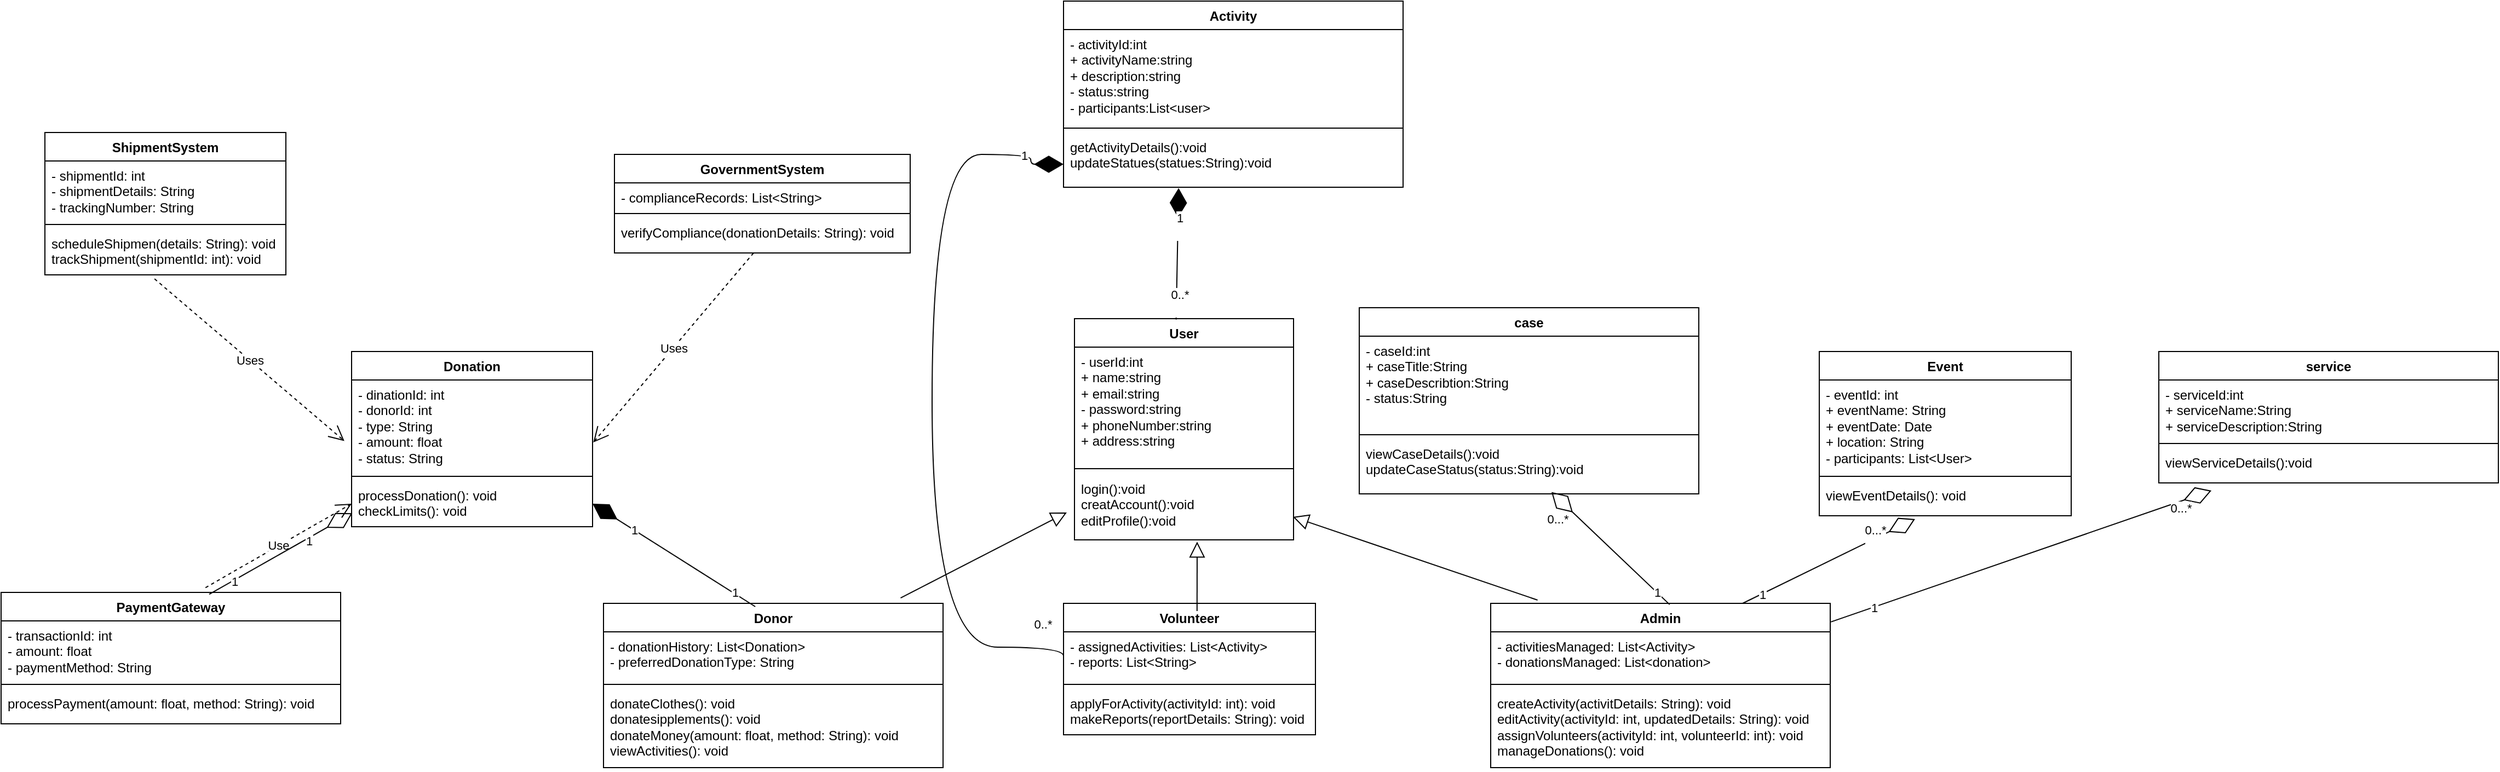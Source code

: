 <mxfile version="24.7.17" pages="2">
  <diagram name="Version 1.0" id="6133507b-19e7-1e82-6fc7-422aa6c4b21f">
    <mxGraphModel grid="1" page="1" gridSize="10" guides="1" tooltips="1" connect="1" arrows="1" fold="1" pageScale="1" pageWidth="1100" pageHeight="850" background="none" math="0" shadow="0">
      <root>
        <mxCell id="0" />
        <mxCell id="1" parent="0" />
        <mxCell id="pxNkbkIryrO_owD3Kigg-25" value="ShipmentSystem" style="swimlane;fontStyle=1;align=center;verticalAlign=top;childLayout=stackLayout;horizontal=1;startSize=26;horizontalStack=0;resizeParent=1;resizeParentMax=0;resizeLast=0;collapsible=1;marginBottom=0;whiteSpace=wrap;html=1;" vertex="1" parent="1">
          <mxGeometry x="370" y="-460" width="220" height="130" as="geometry" />
        </mxCell>
        <mxCell id="pxNkbkIryrO_owD3Kigg-26" value="- shipmentId: int&amp;nbsp;&lt;div&gt;- shipmentDetails: String&lt;/div&gt;&lt;div&gt;- trackingNumber: String&amp;nbsp;&lt;/div&gt;&lt;div&gt;&lt;br&gt;&lt;/div&gt;" style="text;strokeColor=none;fillColor=none;align=left;verticalAlign=top;spacingLeft=4;spacingRight=4;overflow=hidden;rotatable=0;points=[[0,0.5],[1,0.5]];portConstraint=eastwest;whiteSpace=wrap;html=1;" vertex="1" parent="pxNkbkIryrO_owD3Kigg-25">
          <mxGeometry y="26" width="220" height="54" as="geometry" />
        </mxCell>
        <mxCell id="pxNkbkIryrO_owD3Kigg-27" value="" style="line;strokeWidth=1;fillColor=none;align=left;verticalAlign=middle;spacingTop=-1;spacingLeft=3;spacingRight=3;rotatable=0;labelPosition=right;points=[];portConstraint=eastwest;strokeColor=inherit;" vertex="1" parent="pxNkbkIryrO_owD3Kigg-25">
          <mxGeometry y="80" width="220" height="8" as="geometry" />
        </mxCell>
        <mxCell id="pxNkbkIryrO_owD3Kigg-28" value="scheduleShipmen(details: String): void&lt;div&gt;trackShipment(shipmentId: int): void&lt;/div&gt;" style="text;strokeColor=none;fillColor=none;align=left;verticalAlign=top;spacingLeft=4;spacingRight=4;overflow=hidden;rotatable=0;points=[[0,0.5],[1,0.5]];portConstraint=eastwest;whiteSpace=wrap;html=1;" vertex="1" parent="pxNkbkIryrO_owD3Kigg-25">
          <mxGeometry y="88" width="220" height="42" as="geometry" />
        </mxCell>
        <mxCell id="tfDZ7D5R1HnhA3HzByM1-11" value="Activity" style="swimlane;fontStyle=1;align=center;verticalAlign=top;childLayout=stackLayout;horizontal=1;startSize=26;horizontalStack=0;resizeParent=1;resizeParentMax=0;resizeLast=0;collapsible=1;marginBottom=0;whiteSpace=wrap;html=1;" vertex="1" parent="1">
          <mxGeometry x="1300" y="-580" width="310" height="170" as="geometry" />
        </mxCell>
        <mxCell id="tfDZ7D5R1HnhA3HzByM1-12" value="- activityId:int&lt;div&gt;+ activityName:string&lt;/div&gt;&lt;div&gt;+ description:string&lt;/div&gt;&lt;div&gt;- status:string&lt;/div&gt;&lt;div&gt;- participants:List&amp;lt;user&amp;gt;&lt;/div&gt;" style="text;strokeColor=none;fillColor=none;align=left;verticalAlign=top;spacingLeft=4;spacingRight=4;overflow=hidden;rotatable=0;points=[[0,0.5],[1,0.5]];portConstraint=eastwest;whiteSpace=wrap;html=1;" vertex="1" parent="tfDZ7D5R1HnhA3HzByM1-11">
          <mxGeometry y="26" width="310" height="86" as="geometry" />
        </mxCell>
        <mxCell id="tfDZ7D5R1HnhA3HzByM1-15" value="" style="line;strokeWidth=1;fillColor=none;align=left;verticalAlign=middle;spacingTop=-1;spacingLeft=3;spacingRight=3;rotatable=0;labelPosition=right;points=[];portConstraint=eastwest;strokeColor=inherit;" vertex="1" parent="tfDZ7D5R1HnhA3HzByM1-11">
          <mxGeometry y="112" width="310" height="8" as="geometry" />
        </mxCell>
        <mxCell id="tfDZ7D5R1HnhA3HzByM1-14" value="getActivityDetails():void&lt;div&gt;updateStatues(statues:String):void&lt;/div&gt;&lt;div&gt;&lt;br&gt;&lt;/div&gt;" style="text;strokeColor=none;fillColor=none;align=left;verticalAlign=top;spacingLeft=4;spacingRight=4;overflow=hidden;rotatable=0;points=[[0,0.5],[1,0.5]];portConstraint=eastwest;whiteSpace=wrap;html=1;" vertex="1" parent="tfDZ7D5R1HnhA3HzByM1-11">
          <mxGeometry y="120" width="310" height="50" as="geometry" />
        </mxCell>
        <mxCell id="piVYA06snBy1SheWpxpK-6" value="GovernmentSystem" style="swimlane;fontStyle=1;align=center;verticalAlign=top;childLayout=stackLayout;horizontal=1;startSize=26;horizontalStack=0;resizeParent=1;resizeParentMax=0;resizeLast=0;collapsible=1;marginBottom=0;whiteSpace=wrap;html=1;" vertex="1" parent="1">
          <mxGeometry x="890" y="-440" width="270" height="90" as="geometry" />
        </mxCell>
        <mxCell id="piVYA06snBy1SheWpxpK-7" value="&lt;div&gt;- complianceRecords: List&amp;lt;String&amp;gt;&lt;/div&gt;" style="text;strokeColor=none;fillColor=none;align=left;verticalAlign=top;spacingLeft=4;spacingRight=4;overflow=hidden;rotatable=0;points=[[0,0.5],[1,0.5]];portConstraint=eastwest;whiteSpace=wrap;html=1;" vertex="1" parent="piVYA06snBy1SheWpxpK-6">
          <mxGeometry y="26" width="270" height="24" as="geometry" />
        </mxCell>
        <mxCell id="piVYA06snBy1SheWpxpK-8" value="" style="line;strokeWidth=1;fillColor=none;align=left;verticalAlign=middle;spacingTop=-1;spacingLeft=3;spacingRight=3;rotatable=0;labelPosition=right;points=[];portConstraint=eastwest;strokeColor=inherit;" vertex="1" parent="piVYA06snBy1SheWpxpK-6">
          <mxGeometry y="50" width="270" height="8" as="geometry" />
        </mxCell>
        <mxCell id="piVYA06snBy1SheWpxpK-9" value="verifyCompliance(donationDetails: String): void&lt;div&gt;&lt;br&gt;&lt;/div&gt;" style="text;strokeColor=none;fillColor=none;align=left;verticalAlign=top;spacingLeft=4;spacingRight=4;overflow=hidden;rotatable=0;points=[[0,0.5],[1,0.5]];portConstraint=eastwest;whiteSpace=wrap;html=1;" vertex="1" parent="piVYA06snBy1SheWpxpK-6">
          <mxGeometry y="58" width="270" height="32" as="geometry" />
        </mxCell>
        <mxCell id="piVYA06snBy1SheWpxpK-10" value="Donation" style="swimlane;fontStyle=1;align=center;verticalAlign=top;childLayout=stackLayout;horizontal=1;startSize=26;horizontalStack=0;resizeParent=1;resizeParentMax=0;resizeLast=0;collapsible=1;marginBottom=0;whiteSpace=wrap;html=1;" vertex="1" parent="1">
          <mxGeometry x="650" y="-260" width="220" height="160" as="geometry" />
        </mxCell>
        <mxCell id="piVYA06snBy1SheWpxpK-11" value="- dinationId: int&amp;nbsp;&lt;div&gt;- donorId: int&lt;/div&gt;&lt;div&gt;- type: String&amp;nbsp;&lt;/div&gt;&lt;div&gt;- amount: float&lt;/div&gt;&lt;div&gt;- status: String&lt;/div&gt;" style="text;strokeColor=none;fillColor=none;align=left;verticalAlign=top;spacingLeft=4;spacingRight=4;overflow=hidden;rotatable=0;points=[[0,0.5],[1,0.5]];portConstraint=eastwest;whiteSpace=wrap;html=1;" vertex="1" parent="piVYA06snBy1SheWpxpK-10">
          <mxGeometry y="26" width="220" height="84" as="geometry" />
        </mxCell>
        <mxCell id="piVYA06snBy1SheWpxpK-12" value="" style="line;strokeWidth=1;fillColor=none;align=left;verticalAlign=middle;spacingTop=-1;spacingLeft=3;spacingRight=3;rotatable=0;labelPosition=right;points=[];portConstraint=eastwest;strokeColor=inherit;" vertex="1" parent="piVYA06snBy1SheWpxpK-10">
          <mxGeometry y="110" width="220" height="8" as="geometry" />
        </mxCell>
        <mxCell id="piVYA06snBy1SheWpxpK-13" value="processDonation(): void&lt;div&gt;checkLimits(): void&lt;/div&gt;" style="text;strokeColor=none;fillColor=none;align=left;verticalAlign=top;spacingLeft=4;spacingRight=4;overflow=hidden;rotatable=0;points=[[0,0.5],[1,0.5]];portConstraint=eastwest;whiteSpace=wrap;html=1;" vertex="1" parent="piVYA06snBy1SheWpxpK-10">
          <mxGeometry y="118" width="220" height="42" as="geometry" />
        </mxCell>
        <mxCell id="piVYA06snBy1SheWpxpK-14" value="PaymentGateway" style="swimlane;fontStyle=1;align=center;verticalAlign=top;childLayout=stackLayout;horizontal=1;startSize=26;horizontalStack=0;resizeParent=1;resizeParentMax=0;resizeLast=0;collapsible=1;marginBottom=0;whiteSpace=wrap;html=1;" vertex="1" parent="1">
          <mxGeometry x="330" y="-40" width="310" height="120" as="geometry" />
        </mxCell>
        <mxCell id="piVYA06snBy1SheWpxpK-15" value="- transactionId: int&lt;div&gt;- amount: float&lt;/div&gt;&lt;div&gt;- paymentMethod: String&lt;/div&gt;" style="text;strokeColor=none;fillColor=none;align=left;verticalAlign=top;spacingLeft=4;spacingRight=4;overflow=hidden;rotatable=0;points=[[0,0.5],[1,0.5]];portConstraint=eastwest;whiteSpace=wrap;html=1;" vertex="1" parent="piVYA06snBy1SheWpxpK-14">
          <mxGeometry y="26" width="310" height="54" as="geometry" />
        </mxCell>
        <mxCell id="piVYA06snBy1SheWpxpK-16" value="" style="line;strokeWidth=1;fillColor=none;align=left;verticalAlign=middle;spacingTop=-1;spacingLeft=3;spacingRight=3;rotatable=0;labelPosition=right;points=[];portConstraint=eastwest;strokeColor=inherit;" vertex="1" parent="piVYA06snBy1SheWpxpK-14">
          <mxGeometry y="80" width="310" height="8" as="geometry" />
        </mxCell>
        <mxCell id="piVYA06snBy1SheWpxpK-17" value="processPayment(amount: float, method: String): void" style="text;strokeColor=none;fillColor=none;align=left;verticalAlign=top;spacingLeft=4;spacingRight=4;overflow=hidden;rotatable=0;points=[[0,0.5],[1,0.5]];portConstraint=eastwest;whiteSpace=wrap;html=1;" vertex="1" parent="piVYA06snBy1SheWpxpK-14">
          <mxGeometry y="88" width="310" height="32" as="geometry" />
        </mxCell>
        <mxCell id="tfDZ7D5R1HnhA3HzByM1-16" value="User" style="swimlane;fontStyle=1;align=center;verticalAlign=top;childLayout=stackLayout;horizontal=1;startSize=26;horizontalStack=0;resizeParent=1;resizeParentMax=0;resizeLast=0;collapsible=1;marginBottom=0;whiteSpace=wrap;html=1;" vertex="1" parent="1">
          <mxGeometry x="1310" y="-290" width="200" height="202" as="geometry" />
        </mxCell>
        <mxCell id="tfDZ7D5R1HnhA3HzByM1-17" value="- userId:int&lt;div&gt;+ name:string&lt;/div&gt;&lt;div&gt;+ email:string&lt;/div&gt;&lt;div&gt;- password:string&lt;/div&gt;&lt;div&gt;+ phoneNumber:string&lt;/div&gt;&lt;div&gt;+ address:string&lt;/div&gt;&lt;div&gt;&lt;br&gt;&lt;/div&gt;" style="text;strokeColor=none;fillColor=none;align=left;verticalAlign=top;spacingLeft=4;spacingRight=4;overflow=hidden;rotatable=0;points=[[0,0.5],[1,0.5]];portConstraint=eastwest;whiteSpace=wrap;html=1;" vertex="1" parent="tfDZ7D5R1HnhA3HzByM1-16">
          <mxGeometry y="26" width="200" height="106" as="geometry" />
        </mxCell>
        <mxCell id="1TO0aQCQZUYFNmYw-JWw-2" value="" style="line;strokeWidth=1;fillColor=none;align=left;verticalAlign=middle;spacingTop=-1;spacingLeft=3;spacingRight=3;rotatable=0;labelPosition=right;points=[];portConstraint=eastwest;strokeColor=inherit;" vertex="1" parent="tfDZ7D5R1HnhA3HzByM1-16">
          <mxGeometry y="132" width="200" height="10" as="geometry" />
        </mxCell>
        <mxCell id="tfDZ7D5R1HnhA3HzByM1-19" value="login():void&lt;div&gt;creatAccount():void&lt;/div&gt;&lt;div&gt;editProfile():void&lt;/div&gt;" style="text;strokeColor=none;fillColor=none;align=left;verticalAlign=top;spacingLeft=4;spacingRight=4;overflow=hidden;rotatable=0;points=[[0,0.5],[1,0.5]];portConstraint=eastwest;whiteSpace=wrap;html=1;" vertex="1" parent="tfDZ7D5R1HnhA3HzByM1-16">
          <mxGeometry y="142" width="200" height="60" as="geometry" />
        </mxCell>
        <mxCell id="piVYA06snBy1SheWpxpK-18" value="Donor" style="swimlane;fontStyle=1;align=center;verticalAlign=top;childLayout=stackLayout;horizontal=1;startSize=26;horizontalStack=0;resizeParent=1;resizeParentMax=0;resizeLast=0;collapsible=1;marginBottom=0;whiteSpace=wrap;html=1;" vertex="1" parent="1">
          <mxGeometry x="880" y="-30" width="310" height="150" as="geometry" />
        </mxCell>
        <mxCell id="piVYA06snBy1SheWpxpK-19" value="- donationHistory: List&amp;lt;Donation&amp;gt;&lt;div&gt;- preferredDonationType: String&lt;/div&gt;" style="text;strokeColor=none;fillColor=none;align=left;verticalAlign=top;spacingLeft=4;spacingRight=4;overflow=hidden;rotatable=0;points=[[0,0.5],[1,0.5]];portConstraint=eastwest;whiteSpace=wrap;html=1;" vertex="1" parent="piVYA06snBy1SheWpxpK-18">
          <mxGeometry y="26" width="310" height="44" as="geometry" />
        </mxCell>
        <mxCell id="piVYA06snBy1SheWpxpK-20" value="" style="line;strokeWidth=1;fillColor=none;align=left;verticalAlign=middle;spacingTop=-1;spacingLeft=3;spacingRight=3;rotatable=0;labelPosition=right;points=[];portConstraint=eastwest;strokeColor=inherit;" vertex="1" parent="piVYA06snBy1SheWpxpK-18">
          <mxGeometry y="70" width="310" height="8" as="geometry" />
        </mxCell>
        <mxCell id="piVYA06snBy1SheWpxpK-21" value="donateClothes(): void&lt;div&gt;donatesipplements(): void&lt;/div&gt;&lt;div&gt;donateMoney(amount: float, method: String): void&lt;/div&gt;&lt;div&gt;viewActivities(): void&lt;/div&gt;" style="text;strokeColor=none;fillColor=none;align=left;verticalAlign=top;spacingLeft=4;spacingRight=4;overflow=hidden;rotatable=0;points=[[0,0.5],[1,0.5]];portConstraint=eastwest;whiteSpace=wrap;html=1;" vertex="1" parent="piVYA06snBy1SheWpxpK-18">
          <mxGeometry y="78" width="310" height="72" as="geometry" />
        </mxCell>
        <mxCell id="piVYA06snBy1SheWpxpK-22" value="Volunteer" style="swimlane;fontStyle=1;align=center;verticalAlign=top;childLayout=stackLayout;horizontal=1;startSize=26;horizontalStack=0;resizeParent=1;resizeParentMax=0;resizeLast=0;collapsible=1;marginBottom=0;whiteSpace=wrap;html=1;" vertex="1" parent="1">
          <mxGeometry x="1300" y="-30" width="230" height="120" as="geometry" />
        </mxCell>
        <mxCell id="piVYA06snBy1SheWpxpK-23" value="&lt;div&gt;- assignedActivities: List&amp;lt;Activity&amp;gt;&lt;/div&gt;&lt;div&gt;- reports: List&amp;lt;String&amp;gt;&lt;/div&gt;" style="text;strokeColor=none;fillColor=none;align=left;verticalAlign=top;spacingLeft=4;spacingRight=4;overflow=hidden;rotatable=0;points=[[0,0.5],[1,0.5]];portConstraint=eastwest;whiteSpace=wrap;html=1;" vertex="1" parent="piVYA06snBy1SheWpxpK-22">
          <mxGeometry y="26" width="230" height="44" as="geometry" />
        </mxCell>
        <mxCell id="piVYA06snBy1SheWpxpK-24" value="" style="line;strokeWidth=1;fillColor=none;align=left;verticalAlign=middle;spacingTop=-1;spacingLeft=3;spacingRight=3;rotatable=0;labelPosition=right;points=[];portConstraint=eastwest;strokeColor=inherit;" vertex="1" parent="piVYA06snBy1SheWpxpK-22">
          <mxGeometry y="70" width="230" height="8" as="geometry" />
        </mxCell>
        <mxCell id="piVYA06snBy1SheWpxpK-25" value="applyForActivity(activityId: int): void&lt;div&gt;makeReports(reportDetails: String): void&lt;/div&gt;" style="text;strokeColor=none;fillColor=none;align=left;verticalAlign=top;spacingLeft=4;spacingRight=4;overflow=hidden;rotatable=0;points=[[0,0.5],[1,0.5]];portConstraint=eastwest;whiteSpace=wrap;html=1;" vertex="1" parent="piVYA06snBy1SheWpxpK-22">
          <mxGeometry y="78" width="230" height="42" as="geometry" />
        </mxCell>
        <mxCell id="piVYA06snBy1SheWpxpK-26" value="Admin" style="swimlane;fontStyle=1;align=center;verticalAlign=top;childLayout=stackLayout;horizontal=1;startSize=26;horizontalStack=0;resizeParent=1;resizeParentMax=0;resizeLast=0;collapsible=1;marginBottom=0;whiteSpace=wrap;html=1;" vertex="1" parent="1">
          <mxGeometry x="1690" y="-30" width="310" height="150" as="geometry" />
        </mxCell>
        <mxCell id="piVYA06snBy1SheWpxpK-27" value="- activitiesManaged: List&amp;lt;Activity&amp;gt;&lt;div&gt;- donationsManaged: List&amp;lt;donation&amp;gt;&lt;/div&gt;" style="text;strokeColor=none;fillColor=none;align=left;verticalAlign=top;spacingLeft=4;spacingRight=4;overflow=hidden;rotatable=0;points=[[0,0.5],[1,0.5]];portConstraint=eastwest;whiteSpace=wrap;html=1;" vertex="1" parent="piVYA06snBy1SheWpxpK-26">
          <mxGeometry y="26" width="310" height="44" as="geometry" />
        </mxCell>
        <mxCell id="piVYA06snBy1SheWpxpK-28" value="" style="line;strokeWidth=1;fillColor=none;align=left;verticalAlign=middle;spacingTop=-1;spacingLeft=3;spacingRight=3;rotatable=0;labelPosition=right;points=[];portConstraint=eastwest;strokeColor=inherit;" vertex="1" parent="piVYA06snBy1SheWpxpK-26">
          <mxGeometry y="70" width="310" height="8" as="geometry" />
        </mxCell>
        <mxCell id="piVYA06snBy1SheWpxpK-29" value="createActivity(activitDetails: String): void&lt;div&gt;editActivity(activityId: int, updatedDetails: String): void&lt;/div&gt;&lt;div&gt;assignVolunteers(activityId: int, volunteerId: int): void&lt;/div&gt;&lt;div&gt;manageDonations(): void&lt;/div&gt;" style="text;strokeColor=none;fillColor=none;align=left;verticalAlign=top;spacingLeft=4;spacingRight=4;overflow=hidden;rotatable=0;points=[[0,0.5],[1,0.5]];portConstraint=eastwest;whiteSpace=wrap;html=1;" vertex="1" parent="piVYA06snBy1SheWpxpK-26">
          <mxGeometry y="78" width="310" height="72" as="geometry" />
        </mxCell>
        <mxCell id="1TO0aQCQZUYFNmYw-JWw-16" value="case" style="swimlane;fontStyle=1;align=center;verticalAlign=top;childLayout=stackLayout;horizontal=1;startSize=26;horizontalStack=0;resizeParent=1;resizeParentMax=0;resizeLast=0;collapsible=1;marginBottom=0;whiteSpace=wrap;html=1;" vertex="1" parent="1">
          <mxGeometry x="1570" y="-300" width="310" height="170" as="geometry" />
        </mxCell>
        <mxCell id="1TO0aQCQZUYFNmYw-JWw-17" value="- caseId:int&amp;nbsp;&lt;div&gt;+ caseTitle:String&lt;/div&gt;&lt;div&gt;+ caseDescribtion:String&lt;/div&gt;&lt;div&gt;- status:String&lt;/div&gt;" style="text;strokeColor=none;fillColor=none;align=left;verticalAlign=top;spacingLeft=4;spacingRight=4;overflow=hidden;rotatable=0;points=[[0,0.5],[1,0.5]];portConstraint=eastwest;whiteSpace=wrap;html=1;" vertex="1" parent="1TO0aQCQZUYFNmYw-JWw-16">
          <mxGeometry y="26" width="310" height="86" as="geometry" />
        </mxCell>
        <mxCell id="1TO0aQCQZUYFNmYw-JWw-18" value="" style="line;strokeWidth=1;fillColor=none;align=left;verticalAlign=middle;spacingTop=-1;spacingLeft=3;spacingRight=3;rotatable=0;labelPosition=right;points=[];portConstraint=eastwest;strokeColor=inherit;" vertex="1" parent="1TO0aQCQZUYFNmYw-JWw-16">
          <mxGeometry y="112" width="310" height="8" as="geometry" />
        </mxCell>
        <mxCell id="1TO0aQCQZUYFNmYw-JWw-19" value="&lt;div&gt;viewCaseDetails():void&lt;/div&gt;&lt;div&gt;updateCaseStatus(status:String):void&lt;/div&gt;" style="text;strokeColor=none;fillColor=none;align=left;verticalAlign=top;spacingLeft=4;spacingRight=4;overflow=hidden;rotatable=0;points=[[0,0.5],[1,0.5]];portConstraint=eastwest;whiteSpace=wrap;html=1;" vertex="1" parent="1TO0aQCQZUYFNmYw-JWw-16">
          <mxGeometry y="120" width="310" height="50" as="geometry" />
        </mxCell>
        <mxCell id="piVYA06snBy1SheWpxpK-30" value="Event" style="swimlane;fontStyle=1;align=center;verticalAlign=top;childLayout=stackLayout;horizontal=1;startSize=26;horizontalStack=0;resizeParent=1;resizeParentMax=0;resizeLast=0;collapsible=1;marginBottom=0;whiteSpace=wrap;html=1;" vertex="1" parent="1">
          <mxGeometry x="1990" y="-260" width="230" height="150" as="geometry" />
        </mxCell>
        <mxCell id="piVYA06snBy1SheWpxpK-31" value="&lt;div&gt;- eventId: int&lt;/div&gt;&lt;div&gt;+ eventName: String&lt;/div&gt;&lt;div&gt;+ eventDate: Date&lt;/div&gt;&lt;div&gt;+ location: String&lt;/div&gt;&lt;div&gt;- participants: List&amp;lt;User&amp;gt;&lt;/div&gt;" style="text;strokeColor=none;fillColor=none;align=left;verticalAlign=top;spacingLeft=4;spacingRight=4;overflow=hidden;rotatable=0;points=[[0,0.5],[1,0.5]];portConstraint=eastwest;whiteSpace=wrap;html=1;" vertex="1" parent="piVYA06snBy1SheWpxpK-30">
          <mxGeometry y="26" width="230" height="84" as="geometry" />
        </mxCell>
        <mxCell id="piVYA06snBy1SheWpxpK-32" value="" style="line;strokeWidth=1;fillColor=none;align=left;verticalAlign=middle;spacingTop=-1;spacingLeft=3;spacingRight=3;rotatable=0;labelPosition=right;points=[];portConstraint=eastwest;strokeColor=inherit;" vertex="1" parent="piVYA06snBy1SheWpxpK-30">
          <mxGeometry y="110" width="230" height="8" as="geometry" />
        </mxCell>
        <mxCell id="piVYA06snBy1SheWpxpK-33" value="viewEventDetails(): void" style="text;strokeColor=none;fillColor=none;align=left;verticalAlign=top;spacingLeft=4;spacingRight=4;overflow=hidden;rotatable=0;points=[[0,0.5],[1,0.5]];portConstraint=eastwest;whiteSpace=wrap;html=1;" vertex="1" parent="piVYA06snBy1SheWpxpK-30">
          <mxGeometry y="118" width="230" height="32" as="geometry" />
        </mxCell>
        <mxCell id="1TO0aQCQZUYFNmYw-JWw-22" value="service" style="swimlane;fontStyle=1;align=center;verticalAlign=top;childLayout=stackLayout;horizontal=1;startSize=26;horizontalStack=0;resizeParent=1;resizeParentMax=0;resizeLast=0;collapsible=1;marginBottom=0;whiteSpace=wrap;html=1;" vertex="1" parent="1">
          <mxGeometry x="2300" y="-260" width="310" height="120" as="geometry" />
        </mxCell>
        <mxCell id="1TO0aQCQZUYFNmYw-JWw-23" value="- serviceId:int&lt;div&gt;+ serviceName:String&lt;/div&gt;&lt;div&gt;+ serviceDescription:String&lt;/div&gt;" style="text;strokeColor=none;fillColor=none;align=left;verticalAlign=top;spacingLeft=4;spacingRight=4;overflow=hidden;rotatable=0;points=[[0,0.5],[1,0.5]];portConstraint=eastwest;whiteSpace=wrap;html=1;" vertex="1" parent="1TO0aQCQZUYFNmYw-JWw-22">
          <mxGeometry y="26" width="310" height="54" as="geometry" />
        </mxCell>
        <mxCell id="1TO0aQCQZUYFNmYw-JWw-24" value="" style="line;strokeWidth=1;fillColor=none;align=left;verticalAlign=middle;spacingTop=-1;spacingLeft=3;spacingRight=3;rotatable=0;labelPosition=right;points=[];portConstraint=eastwest;strokeColor=inherit;" vertex="1" parent="1TO0aQCQZUYFNmYw-JWw-22">
          <mxGeometry y="80" width="310" height="8" as="geometry" />
        </mxCell>
        <mxCell id="1TO0aQCQZUYFNmYw-JWw-25" value="viewServiceDetails():void" style="text;strokeColor=none;fillColor=none;align=left;verticalAlign=top;spacingLeft=4;spacingRight=4;overflow=hidden;rotatable=0;points=[[0,0.5],[1,0.5]];portConstraint=eastwest;whiteSpace=wrap;html=1;" vertex="1" parent="1TO0aQCQZUYFNmYw-JWw-22">
          <mxGeometry y="88" width="310" height="32" as="geometry" />
        </mxCell>
        <mxCell id="piVYA06snBy1SheWpxpK-35" value="Uses" style="endArrow=open;endSize=12;dashed=1;html=1;rounded=0;entryX=-0.03;entryY=0.663;entryDx=0;entryDy=0;entryPerimeter=0;exitX=0.455;exitY=1.087;exitDx=0;exitDy=0;exitPerimeter=0;" edge="1" parent="1" source="pxNkbkIryrO_owD3Kigg-28" target="piVYA06snBy1SheWpxpK-11">
          <mxGeometry width="160" relative="1" as="geometry">
            <mxPoint x="460" y="-320" as="sourcePoint" />
            <mxPoint x="620" y="-320" as="targetPoint" />
            <mxPoint as="offset" />
          </mxGeometry>
        </mxCell>
        <mxCell id="piVYA06snBy1SheWpxpK-36" value="Uses" style="endArrow=open;endSize=12;dashed=1;html=1;rounded=0;entryX=1.003;entryY=0.679;entryDx=0;entryDy=0;entryPerimeter=0;exitX=0.455;exitY=1.087;exitDx=0;exitDy=0;exitPerimeter=0;" edge="1" parent="1" target="piVYA06snBy1SheWpxpK-11">
          <mxGeometry width="160" relative="1" as="geometry">
            <mxPoint x="1017" y="-350" as="sourcePoint" />
            <mxPoint x="1190" y="-202" as="targetPoint" />
            <mxPoint as="offset" />
          </mxGeometry>
        </mxCell>
        <mxCell id="piVYA06snBy1SheWpxpK-42" value="Use" style="endArrow=open;endSize=12;dashed=1;html=1;rounded=0;entryX=0;entryY=0.5;entryDx=0;entryDy=0;exitX=0.602;exitY=-0.036;exitDx=0;exitDy=0;exitPerimeter=0;" edge="1" parent="1" source="piVYA06snBy1SheWpxpK-14" target="piVYA06snBy1SheWpxpK-13">
          <mxGeometry width="160" relative="1" as="geometry">
            <mxPoint x="520" y="-80" as="sourcePoint" />
            <mxPoint x="680" y="-80" as="targetPoint" />
          </mxGeometry>
        </mxCell>
        <mxCell id="piVYA06snBy1SheWpxpK-43" value="" style="endArrow=diamondThin;endFill=0;endSize=24;html=1;rounded=0;entryX=0.003;entryY=0.706;entryDx=0;entryDy=0;exitX=0.613;exitY=0.014;exitDx=0;exitDy=0;exitPerimeter=0;entryPerimeter=0;" edge="1" parent="1" source="piVYA06snBy1SheWpxpK-14" target="piVYA06snBy1SheWpxpK-13">
          <mxGeometry width="160" relative="1" as="geometry">
            <mxPoint x="500" y="-60" as="sourcePoint" />
            <mxPoint x="660" y="-60" as="targetPoint" />
            <Array as="points" />
          </mxGeometry>
        </mxCell>
        <mxCell id="piVYA06snBy1SheWpxpK-47" value="1" style="edgeLabel;html=1;align=center;verticalAlign=middle;resizable=0;points=[];" connectable="0" vertex="1" parent="piVYA06snBy1SheWpxpK-43">
          <mxGeometry x="-0.673" y="-5" relative="1" as="geometry">
            <mxPoint x="-1" y="-4" as="offset" />
          </mxGeometry>
        </mxCell>
        <mxCell id="piVYA06snBy1SheWpxpK-48" value="1" style="edgeLabel;html=1;align=center;verticalAlign=middle;resizable=0;points=[];" connectable="0" vertex="1" parent="piVYA06snBy1SheWpxpK-43">
          <mxGeometry x="0.372" y="-2" relative="1" as="geometry">
            <mxPoint as="offset" />
          </mxGeometry>
        </mxCell>
        <mxCell id="piVYA06snBy1SheWpxpK-44" value="" style="endArrow=diamondThin;endFill=1;endSize=24;html=1;rounded=0;exitX=0.447;exitY=0.02;exitDx=0;exitDy=0;exitPerimeter=0;entryX=1;entryY=0.5;entryDx=0;entryDy=0;" edge="1" parent="1" source="piVYA06snBy1SheWpxpK-18" target="piVYA06snBy1SheWpxpK-13">
          <mxGeometry width="160" relative="1" as="geometry">
            <mxPoint x="790" y="-170" as="sourcePoint" />
            <mxPoint x="950" y="-170" as="targetPoint" />
          </mxGeometry>
        </mxCell>
        <mxCell id="piVYA06snBy1SheWpxpK-45" value="1" style="edgeLabel;html=1;align=center;verticalAlign=middle;resizable=0;points=[];" connectable="0" vertex="1" parent="piVYA06snBy1SheWpxpK-44">
          <mxGeometry x="-0.028" y="-4" relative="1" as="geometry">
            <mxPoint x="51" y="36" as="offset" />
          </mxGeometry>
        </mxCell>
        <mxCell id="piVYA06snBy1SheWpxpK-46" value="1" style="edgeLabel;html=1;align=center;verticalAlign=middle;resizable=0;points=[];" connectable="0" vertex="1" parent="piVYA06snBy1SheWpxpK-44">
          <mxGeometry x="0.484" y="-1" relative="1" as="geometry">
            <mxPoint x="-1" as="offset" />
          </mxGeometry>
        </mxCell>
        <mxCell id="piVYA06snBy1SheWpxpK-50" value="" style="endArrow=block;endFill=0;endSize=12;html=1;rounded=0;exitX=0.875;exitY=-0.033;exitDx=0;exitDy=0;exitPerimeter=0;entryX=-0.035;entryY=0.583;entryDx=0;entryDy=0;entryPerimeter=0;" edge="1" parent="1" source="piVYA06snBy1SheWpxpK-18" target="tfDZ7D5R1HnhA3HzByM1-19">
          <mxGeometry width="160" relative="1" as="geometry">
            <mxPoint x="1080" y="-170" as="sourcePoint" />
            <mxPoint x="1240" y="-170" as="targetPoint" />
          </mxGeometry>
        </mxCell>
        <mxCell id="piVYA06snBy1SheWpxpK-52" value="" style="endArrow=block;endFill=0;endSize=12;html=1;rounded=0;exitX=0.53;exitY=0.058;exitDx=0;exitDy=0;entryX=0.56;entryY=1.028;entryDx=0;entryDy=0;entryPerimeter=0;exitPerimeter=0;" edge="1" parent="1" source="piVYA06snBy1SheWpxpK-22" target="tfDZ7D5R1HnhA3HzByM1-19">
          <mxGeometry width="160" relative="1" as="geometry">
            <mxPoint x="1358" y="-30" as="sourcePoint" />
            <mxPoint x="1460" y="-108" as="targetPoint" />
            <Array as="points" />
          </mxGeometry>
        </mxCell>
        <mxCell id="piVYA06snBy1SheWpxpK-53" value="" style="endArrow=block;endFill=0;endSize=12;html=1;rounded=0;exitX=0.138;exitY=-0.02;exitDx=0;exitDy=0;exitPerimeter=0;entryX=0.997;entryY=0.65;entryDx=0;entryDy=0;entryPerimeter=0;" edge="1" parent="1" source="piVYA06snBy1SheWpxpK-26" target="tfDZ7D5R1HnhA3HzByM1-19">
          <mxGeometry width="160" relative="1" as="geometry">
            <mxPoint x="1510" y="-90" as="sourcePoint" />
            <mxPoint x="1612" y="-168" as="targetPoint" />
          </mxGeometry>
        </mxCell>
        <mxCell id="piVYA06snBy1SheWpxpK-54" value="" style="endArrow=diamondThin;endFill=0;endSize=24;html=1;rounded=0;exitX=0.527;exitY=0.007;exitDx=0;exitDy=0;exitPerimeter=0;entryX=0.566;entryY=0.967;entryDx=0;entryDy=0;entryPerimeter=0;" edge="1" parent="1" source="piVYA06snBy1SheWpxpK-26" target="1TO0aQCQZUYFNmYw-JWw-19">
          <mxGeometry width="160" relative="1" as="geometry">
            <mxPoint x="1690" y="-60" as="sourcePoint" />
            <mxPoint x="1660" y="-170" as="targetPoint" />
          </mxGeometry>
        </mxCell>
        <mxCell id="piVYA06snBy1SheWpxpK-55" value="0...*&lt;div&gt;&lt;br&gt;&lt;/div&gt;" style="edgeLabel;html=1;align=center;verticalAlign=middle;resizable=0;points=[];" connectable="0" vertex="1" parent="piVYA06snBy1SheWpxpK-54">
          <mxGeometry x="0.248" y="1" relative="1" as="geometry">
            <mxPoint x="-35" y="-8" as="offset" />
          </mxGeometry>
        </mxCell>
        <mxCell id="piVYA06snBy1SheWpxpK-56" value="1" style="edgeLabel;html=1;align=center;verticalAlign=middle;resizable=0;points=[];" connectable="0" vertex="1" parent="piVYA06snBy1SheWpxpK-54">
          <mxGeometry x="-0.778" relative="1" as="geometry">
            <mxPoint as="offset" />
          </mxGeometry>
        </mxCell>
        <mxCell id="piVYA06snBy1SheWpxpK-57" value="" style="endArrow=diamondThin;endFill=0;endSize=24;html=1;rounded=0;exitX=0.75;exitY=0;exitDx=0;exitDy=0;entryX=0.391;entryY=1.094;entryDx=0;entryDy=0;entryPerimeter=0;" edge="1" parent="1">
          <mxGeometry width="160" relative="1" as="geometry">
            <mxPoint x="1920" y="-30" as="sourcePoint" />
            <mxPoint x="2077.43" y="-106.992" as="targetPoint" />
          </mxGeometry>
        </mxCell>
        <mxCell id="piVYA06snBy1SheWpxpK-58" value="0...*&lt;div&gt;&lt;br&gt;&lt;/div&gt;" style="edgeLabel;html=1;align=center;verticalAlign=middle;resizable=0;points=[];" connectable="0" vertex="1" parent="piVYA06snBy1SheWpxpK-57">
          <mxGeometry x="0.248" y="1" relative="1" as="geometry">
            <mxPoint x="23" y="-11" as="offset" />
          </mxGeometry>
        </mxCell>
        <mxCell id="piVYA06snBy1SheWpxpK-59" value="1" style="edgeLabel;html=1;align=center;verticalAlign=middle;resizable=0;points=[];" connectable="0" vertex="1" parent="piVYA06snBy1SheWpxpK-57">
          <mxGeometry x="-0.778" relative="1" as="geometry">
            <mxPoint as="offset" />
          </mxGeometry>
        </mxCell>
        <mxCell id="piVYA06snBy1SheWpxpK-60" value="" style="endArrow=diamondThin;endFill=0;endSize=24;html=1;rounded=0;exitX=1.002;exitY=0.113;exitDx=0;exitDy=0;exitPerimeter=0;entryX=0.155;entryY=1.219;entryDx=0;entryDy=0;entryPerimeter=0;" edge="1" parent="1" source="piVYA06snBy1SheWpxpK-26" target="1TO0aQCQZUYFNmYw-JWw-25">
          <mxGeometry width="160" relative="1" as="geometry">
            <mxPoint x="2448" y="-40" as="sourcePoint" />
            <mxPoint x="2340" y="-143" as="targetPoint" />
          </mxGeometry>
        </mxCell>
        <mxCell id="piVYA06snBy1SheWpxpK-61" value="0...*&lt;div&gt;&lt;br&gt;&lt;/div&gt;" style="edgeLabel;html=1;align=center;verticalAlign=middle;resizable=0;points=[];" connectable="0" vertex="1" parent="piVYA06snBy1SheWpxpK-60">
          <mxGeometry x="0.248" y="1" relative="1" as="geometry">
            <mxPoint x="103" y="-21" as="offset" />
          </mxGeometry>
        </mxCell>
        <mxCell id="piVYA06snBy1SheWpxpK-62" value="1" style="edgeLabel;html=1;align=center;verticalAlign=middle;resizable=0;points=[];" connectable="0" vertex="1" parent="piVYA06snBy1SheWpxpK-60">
          <mxGeometry x="-0.778" relative="1" as="geometry">
            <mxPoint as="offset" />
          </mxGeometry>
        </mxCell>
        <mxCell id="piVYA06snBy1SheWpxpK-63" value="" style="endArrow=diamondThin;endFill=1;endSize=24;html=1;rounded=0;edgeStyle=orthogonalEdgeStyle;curved=1;exitX=0;exitY=0.5;exitDx=0;exitDy=0;" edge="1" parent="1" source="piVYA06snBy1SheWpxpK-23" target="tfDZ7D5R1HnhA3HzByM1-14">
          <mxGeometry width="160" relative="1" as="geometry">
            <mxPoint x="1209.88" y="9.47" as="sourcePoint" />
            <mxPoint x="1229.94" y="-430.53" as="targetPoint" />
            <Array as="points">
              <mxPoint x="1300" y="10" />
              <mxPoint x="1180" y="10" />
              <mxPoint x="1180" y="-440" />
              <mxPoint x="1270" y="-440" />
              <mxPoint x="1270" y="-431" />
            </Array>
          </mxGeometry>
        </mxCell>
        <mxCell id="piVYA06snBy1SheWpxpK-64" value="1&lt;div&gt;&lt;br&gt;&lt;/div&gt;" style="edgeLabel;html=1;align=center;verticalAlign=middle;resizable=0;points=[];" connectable="0" vertex="1" parent="piVYA06snBy1SheWpxpK-63">
          <mxGeometry x="0.873" y="-8" relative="1" as="geometry">
            <mxPoint as="offset" />
          </mxGeometry>
        </mxCell>
        <mxCell id="piVYA06snBy1SheWpxpK-65" value="0..*" style="edgeLabel;html=1;align=center;verticalAlign=middle;resizable=0;points=[];" connectable="0" vertex="1" parent="piVYA06snBy1SheWpxpK-63">
          <mxGeometry x="-0.923" y="-21" relative="1" as="geometry">
            <mxPoint as="offset" />
          </mxGeometry>
        </mxCell>
        <mxCell id="piVYA06snBy1SheWpxpK-67" value="" style="endArrow=diamondThin;endFill=1;endSize=24;html=1;rounded=0;exitX=0.464;exitY=0.004;exitDx=0;exitDy=0;exitPerimeter=0;entryX=0.339;entryY=1.015;entryDx=0;entryDy=0;entryPerimeter=0;" edge="1" parent="1" source="tfDZ7D5R1HnhA3HzByM1-16" target="tfDZ7D5R1HnhA3HzByM1-14">
          <mxGeometry width="160" relative="1" as="geometry">
            <mxPoint x="1220" y="-170" as="sourcePoint" />
            <mxPoint x="1404" y="-340" as="targetPoint" />
          </mxGeometry>
        </mxCell>
        <mxCell id="piVYA06snBy1SheWpxpK-68" value="1&lt;div&gt;&lt;br&gt;&lt;/div&gt;" style="edgeLabel;html=1;align=center;verticalAlign=middle;resizable=0;points=[];" connectable="0" vertex="1" parent="piVYA06snBy1SheWpxpK-67">
          <mxGeometry x="0.438" y="-1" relative="1" as="geometry">
            <mxPoint as="offset" />
          </mxGeometry>
        </mxCell>
        <mxCell id="piVYA06snBy1SheWpxpK-69" value="0..*&lt;div&gt;&lt;br&gt;&lt;/div&gt;" style="edgeLabel;html=1;align=center;verticalAlign=middle;resizable=0;points=[];" connectable="0" vertex="1" parent="piVYA06snBy1SheWpxpK-67">
          <mxGeometry x="-0.737" y="-3" relative="1" as="geometry">
            <mxPoint as="offset" />
          </mxGeometry>
        </mxCell>
      </root>
    </mxGraphModel>
  </diagram>
  <diagram id="UI7V6ZFwW5KhzzRIRuh0" name="Version 1.1">
    <mxGraphModel dx="933" dy="1513" grid="1" gridSize="10" guides="1" tooltips="1" connect="1" arrows="1" fold="1" page="1" pageScale="1" pageWidth="1600" pageHeight="900" math="0" shadow="0">
      <root>
        <mxCell id="0" />
        <mxCell id="1" parent="0" />
        <mxCell id="zj-szEtmrdOf4dU9D0LA-1" value="ShipmentSystem" style="swimlane;fontStyle=1;align=center;verticalAlign=top;childLayout=stackLayout;horizontal=1;startSize=26;horizontalStack=0;resizeParent=1;resizeParentMax=0;resizeLast=0;collapsible=1;marginBottom=0;whiteSpace=wrap;html=1;" parent="1" vertex="1">
          <mxGeometry x="370" y="-433" width="220" height="130" as="geometry" />
        </mxCell>
        <mxCell id="zj-szEtmrdOf4dU9D0LA-2" value="- shipmentId: int&amp;nbsp;&lt;div&gt;- shipmentDetails: String&lt;/div&gt;&lt;div&gt;- trackingNumber: String&amp;nbsp;&lt;/div&gt;&lt;div&gt;&lt;br&gt;&lt;/div&gt;" style="text;strokeColor=none;fillColor=none;align=left;verticalAlign=top;spacingLeft=4;spacingRight=4;overflow=hidden;rotatable=0;points=[[0,0.5],[1,0.5]];portConstraint=eastwest;whiteSpace=wrap;html=1;" parent="zj-szEtmrdOf4dU9D0LA-1" vertex="1">
          <mxGeometry y="26" width="220" height="54" as="geometry" />
        </mxCell>
        <mxCell id="zj-szEtmrdOf4dU9D0LA-3" value="" style="line;strokeWidth=1;fillColor=none;align=left;verticalAlign=middle;spacingTop=-1;spacingLeft=3;spacingRight=3;rotatable=0;labelPosition=right;points=[];portConstraint=eastwest;strokeColor=inherit;" parent="zj-szEtmrdOf4dU9D0LA-1" vertex="1">
          <mxGeometry y="80" width="220" height="8" as="geometry" />
        </mxCell>
        <mxCell id="zj-szEtmrdOf4dU9D0LA-4" value="scheduleShipmen(details: String): void&lt;div&gt;trackShipment(shipmentId: int): void&lt;/div&gt;" style="text;strokeColor=none;fillColor=none;align=left;verticalAlign=top;spacingLeft=4;spacingRight=4;overflow=hidden;rotatable=0;points=[[0,0.5],[1,0.5]];portConstraint=eastwest;whiteSpace=wrap;html=1;" parent="zj-szEtmrdOf4dU9D0LA-1" vertex="1">
          <mxGeometry y="88" width="220" height="42" as="geometry" />
        </mxCell>
        <mxCell id="zj-szEtmrdOf4dU9D0LA-5" value="Activity" style="swimlane;fontStyle=1;align=center;verticalAlign=top;childLayout=stackLayout;horizontal=1;startSize=26;horizontalStack=0;resizeParent=1;resizeParentMax=0;resizeLast=0;collapsible=1;marginBottom=0;whiteSpace=wrap;html=1;" parent="1" vertex="1">
          <mxGeometry x="1300" y="-553" width="310" height="170" as="geometry" />
        </mxCell>
        <mxCell id="zj-szEtmrdOf4dU9D0LA-6" value="- activityId:int&lt;div&gt;+ activityName:string&lt;/div&gt;&lt;div&gt;+ description:string&lt;/div&gt;&lt;div&gt;- status:string&lt;/div&gt;&lt;div&gt;- participants:List&amp;lt;user&amp;gt;&lt;/div&gt;" style="text;strokeColor=none;fillColor=none;align=left;verticalAlign=top;spacingLeft=4;spacingRight=4;overflow=hidden;rotatable=0;points=[[0,0.5],[1,0.5]];portConstraint=eastwest;whiteSpace=wrap;html=1;" parent="zj-szEtmrdOf4dU9D0LA-5" vertex="1">
          <mxGeometry y="26" width="310" height="86" as="geometry" />
        </mxCell>
        <mxCell id="zj-szEtmrdOf4dU9D0LA-7" value="" style="line;strokeWidth=1;fillColor=none;align=left;verticalAlign=middle;spacingTop=-1;spacingLeft=3;spacingRight=3;rotatable=0;labelPosition=right;points=[];portConstraint=eastwest;strokeColor=inherit;" parent="zj-szEtmrdOf4dU9D0LA-5" vertex="1">
          <mxGeometry y="112" width="310" height="8" as="geometry" />
        </mxCell>
        <mxCell id="zj-szEtmrdOf4dU9D0LA-8" value="getActivityDetails():void&lt;div&gt;updateStatues(statues:String):void&lt;/div&gt;&lt;div&gt;&lt;br&gt;&lt;/div&gt;" style="text;strokeColor=none;fillColor=none;align=left;verticalAlign=top;spacingLeft=4;spacingRight=4;overflow=hidden;rotatable=0;points=[[0,0.5],[1,0.5]];portConstraint=eastwest;whiteSpace=wrap;html=1;" parent="zj-szEtmrdOf4dU9D0LA-5" vertex="1">
          <mxGeometry y="120" width="310" height="50" as="geometry" />
        </mxCell>
        <mxCell id="zj-szEtmrdOf4dU9D0LA-9" value="GovernmentSystem" style="swimlane;fontStyle=1;align=center;verticalAlign=top;childLayout=stackLayout;horizontal=1;startSize=26;horizontalStack=0;resizeParent=1;resizeParentMax=0;resizeLast=0;collapsible=1;marginBottom=0;whiteSpace=wrap;html=1;" parent="1" vertex="1">
          <mxGeometry x="890" y="-413" width="270" height="90" as="geometry" />
        </mxCell>
        <mxCell id="zj-szEtmrdOf4dU9D0LA-10" value="&lt;div&gt;- complianceRecords: List&amp;lt;String&amp;gt;&lt;/div&gt;" style="text;strokeColor=none;fillColor=none;align=left;verticalAlign=top;spacingLeft=4;spacingRight=4;overflow=hidden;rotatable=0;points=[[0,0.5],[1,0.5]];portConstraint=eastwest;whiteSpace=wrap;html=1;" parent="zj-szEtmrdOf4dU9D0LA-9" vertex="1">
          <mxGeometry y="26" width="270" height="24" as="geometry" />
        </mxCell>
        <mxCell id="zj-szEtmrdOf4dU9D0LA-11" value="" style="line;strokeWidth=1;fillColor=none;align=left;verticalAlign=middle;spacingTop=-1;spacingLeft=3;spacingRight=3;rotatable=0;labelPosition=right;points=[];portConstraint=eastwest;strokeColor=inherit;" parent="zj-szEtmrdOf4dU9D0LA-9" vertex="1">
          <mxGeometry y="50" width="270" height="8" as="geometry" />
        </mxCell>
        <mxCell id="zj-szEtmrdOf4dU9D0LA-12" value="verifyCompliance(donationDetails: String): void&lt;div&gt;&lt;br&gt;&lt;/div&gt;" style="text;strokeColor=none;fillColor=none;align=left;verticalAlign=top;spacingLeft=4;spacingRight=4;overflow=hidden;rotatable=0;points=[[0,0.5],[1,0.5]];portConstraint=eastwest;whiteSpace=wrap;html=1;" parent="zj-szEtmrdOf4dU9D0LA-9" vertex="1">
          <mxGeometry y="58" width="270" height="32" as="geometry" />
        </mxCell>
        <mxCell id="zj-szEtmrdOf4dU9D0LA-13" value="Donation" style="swimlane;fontStyle=1;align=center;verticalAlign=top;childLayout=stackLayout;horizontal=1;startSize=26;horizontalStack=0;resizeParent=1;resizeParentMax=0;resizeLast=0;collapsible=1;marginBottom=0;whiteSpace=wrap;html=1;" parent="1" vertex="1">
          <mxGeometry x="650" y="-233" width="220" height="160" as="geometry" />
        </mxCell>
        <mxCell id="zj-szEtmrdOf4dU9D0LA-14" value="- dinationId: int&amp;nbsp;&lt;div&gt;- donorId: int&lt;/div&gt;&lt;div&gt;- type: String&amp;nbsp;&lt;/div&gt;&lt;div&gt;- amount: float&lt;/div&gt;&lt;div&gt;- status: String&lt;/div&gt;" style="text;strokeColor=none;fillColor=none;align=left;verticalAlign=top;spacingLeft=4;spacingRight=4;overflow=hidden;rotatable=0;points=[[0,0.5],[1,0.5]];portConstraint=eastwest;whiteSpace=wrap;html=1;" parent="zj-szEtmrdOf4dU9D0LA-13" vertex="1">
          <mxGeometry y="26" width="220" height="84" as="geometry" />
        </mxCell>
        <mxCell id="zj-szEtmrdOf4dU9D0LA-15" value="" style="line;strokeWidth=1;fillColor=none;align=left;verticalAlign=middle;spacingTop=-1;spacingLeft=3;spacingRight=3;rotatable=0;labelPosition=right;points=[];portConstraint=eastwest;strokeColor=inherit;" parent="zj-szEtmrdOf4dU9D0LA-13" vertex="1">
          <mxGeometry y="110" width="220" height="8" as="geometry" />
        </mxCell>
        <mxCell id="zj-szEtmrdOf4dU9D0LA-16" value="processDonation(): void&lt;div&gt;checkLimits(): void&lt;/div&gt;" style="text;strokeColor=none;fillColor=none;align=left;verticalAlign=top;spacingLeft=4;spacingRight=4;overflow=hidden;rotatable=0;points=[[0,0.5],[1,0.5]];portConstraint=eastwest;whiteSpace=wrap;html=1;" parent="zj-szEtmrdOf4dU9D0LA-13" vertex="1">
          <mxGeometry y="118" width="220" height="42" as="geometry" />
        </mxCell>
        <mxCell id="zj-szEtmrdOf4dU9D0LA-17" value="PaymentGateway" style="swimlane;fontStyle=1;align=center;verticalAlign=top;childLayout=stackLayout;horizontal=1;startSize=26;horizontalStack=0;resizeParent=1;resizeParentMax=0;resizeLast=0;collapsible=1;marginBottom=0;whiteSpace=wrap;html=1;" parent="1" vertex="1">
          <mxGeometry x="330" y="-13" width="310" height="120" as="geometry" />
        </mxCell>
        <mxCell id="zj-szEtmrdOf4dU9D0LA-18" value="- transactionId: int&lt;div&gt;- amount: float&lt;/div&gt;&lt;div&gt;- paymentMethod: String&lt;/div&gt;" style="text;strokeColor=none;fillColor=none;align=left;verticalAlign=top;spacingLeft=4;spacingRight=4;overflow=hidden;rotatable=0;points=[[0,0.5],[1,0.5]];portConstraint=eastwest;whiteSpace=wrap;html=1;" parent="zj-szEtmrdOf4dU9D0LA-17" vertex="1">
          <mxGeometry y="26" width="310" height="54" as="geometry" />
        </mxCell>
        <mxCell id="zj-szEtmrdOf4dU9D0LA-19" value="" style="line;strokeWidth=1;fillColor=none;align=left;verticalAlign=middle;spacingTop=-1;spacingLeft=3;spacingRight=3;rotatable=0;labelPosition=right;points=[];portConstraint=eastwest;strokeColor=inherit;" parent="zj-szEtmrdOf4dU9D0LA-17" vertex="1">
          <mxGeometry y="80" width="310" height="8" as="geometry" />
        </mxCell>
        <mxCell id="zj-szEtmrdOf4dU9D0LA-20" value="processPayment(amount: float, method: String): void" style="text;strokeColor=none;fillColor=none;align=left;verticalAlign=top;spacingLeft=4;spacingRight=4;overflow=hidden;rotatable=0;points=[[0,0.5],[1,0.5]];portConstraint=eastwest;whiteSpace=wrap;html=1;" parent="zj-szEtmrdOf4dU9D0LA-17" vertex="1">
          <mxGeometry y="88" width="310" height="32" as="geometry" />
        </mxCell>
        <mxCell id="zj-szEtmrdOf4dU9D0LA-21" value="User" style="swimlane;fontStyle=1;align=center;verticalAlign=top;childLayout=stackLayout;horizontal=1;startSize=26;horizontalStack=0;resizeParent=1;resizeParentMax=0;resizeLast=0;collapsible=1;marginBottom=0;whiteSpace=wrap;html=1;" parent="1" vertex="1">
          <mxGeometry x="1310" y="-263" width="200" height="202" as="geometry" />
        </mxCell>
        <mxCell id="zj-szEtmrdOf4dU9D0LA-22" value="- userId:int&lt;div&gt;+ name:string&lt;/div&gt;&lt;div&gt;+ email:string&lt;/div&gt;&lt;div&gt;- password:string&lt;/div&gt;&lt;div&gt;+ phoneNumber:string&lt;/div&gt;&lt;div&gt;+ address:string&lt;/div&gt;&lt;div&gt;&lt;br&gt;&lt;/div&gt;" style="text;strokeColor=none;fillColor=none;align=left;verticalAlign=top;spacingLeft=4;spacingRight=4;overflow=hidden;rotatable=0;points=[[0,0.5],[1,0.5]];portConstraint=eastwest;whiteSpace=wrap;html=1;" parent="zj-szEtmrdOf4dU9D0LA-21" vertex="1">
          <mxGeometry y="26" width="200" height="106" as="geometry" />
        </mxCell>
        <mxCell id="zj-szEtmrdOf4dU9D0LA-23" value="" style="line;strokeWidth=1;fillColor=none;align=left;verticalAlign=middle;spacingTop=-1;spacingLeft=3;spacingRight=3;rotatable=0;labelPosition=right;points=[];portConstraint=eastwest;strokeColor=inherit;" parent="zj-szEtmrdOf4dU9D0LA-21" vertex="1">
          <mxGeometry y="132" width="200" height="10" as="geometry" />
        </mxCell>
        <mxCell id="zj-szEtmrdOf4dU9D0LA-24" value="login():void&lt;div&gt;creatAccount():void&lt;/div&gt;&lt;div&gt;editProfile():void&lt;/div&gt;" style="text;strokeColor=none;fillColor=none;align=left;verticalAlign=top;spacingLeft=4;spacingRight=4;overflow=hidden;rotatable=0;points=[[0,0.5],[1,0.5]];portConstraint=eastwest;whiteSpace=wrap;html=1;" parent="zj-szEtmrdOf4dU9D0LA-21" vertex="1">
          <mxGeometry y="142" width="200" height="60" as="geometry" />
        </mxCell>
        <mxCell id="zj-szEtmrdOf4dU9D0LA-25" value="Donor" style="swimlane;fontStyle=1;align=center;verticalAlign=top;childLayout=stackLayout;horizontal=1;startSize=26;horizontalStack=0;resizeParent=1;resizeParentMax=0;resizeLast=0;collapsible=1;marginBottom=0;whiteSpace=wrap;html=1;" parent="1" vertex="1">
          <mxGeometry x="880" y="-3" width="310" height="150" as="geometry" />
        </mxCell>
        <mxCell id="zj-szEtmrdOf4dU9D0LA-26" value="- donationHistory: List&amp;lt;Donation&amp;gt;&lt;div&gt;- preferredDonationType: String&lt;/div&gt;" style="text;strokeColor=none;fillColor=none;align=left;verticalAlign=top;spacingLeft=4;spacingRight=4;overflow=hidden;rotatable=0;points=[[0,0.5],[1,0.5]];portConstraint=eastwest;whiteSpace=wrap;html=1;" parent="zj-szEtmrdOf4dU9D0LA-25" vertex="1">
          <mxGeometry y="26" width="310" height="44" as="geometry" />
        </mxCell>
        <mxCell id="zj-szEtmrdOf4dU9D0LA-27" value="" style="line;strokeWidth=1;fillColor=none;align=left;verticalAlign=middle;spacingTop=-1;spacingLeft=3;spacingRight=3;rotatable=0;labelPosition=right;points=[];portConstraint=eastwest;strokeColor=inherit;" parent="zj-szEtmrdOf4dU9D0LA-25" vertex="1">
          <mxGeometry y="70" width="310" height="8" as="geometry" />
        </mxCell>
        <mxCell id="zj-szEtmrdOf4dU9D0LA-28" value="donateClothes(): void&lt;div&gt;donatesipplements(): void&lt;/div&gt;&lt;div&gt;donateMoney(amount: float, method: String): void&lt;/div&gt;&lt;div&gt;viewActivities(): void&lt;/div&gt;" style="text;strokeColor=none;fillColor=none;align=left;verticalAlign=top;spacingLeft=4;spacingRight=4;overflow=hidden;rotatable=0;points=[[0,0.5],[1,0.5]];portConstraint=eastwest;whiteSpace=wrap;html=1;" parent="zj-szEtmrdOf4dU9D0LA-25" vertex="1">
          <mxGeometry y="78" width="310" height="72" as="geometry" />
        </mxCell>
        <mxCell id="zj-szEtmrdOf4dU9D0LA-29" value="Volunteer" style="swimlane;fontStyle=1;align=center;verticalAlign=top;childLayout=stackLayout;horizontal=1;startSize=26;horizontalStack=0;resizeParent=1;resizeParentMax=0;resizeLast=0;collapsible=1;marginBottom=0;whiteSpace=wrap;html=1;" parent="1" vertex="1">
          <mxGeometry x="1300" y="-3" width="230" height="120" as="geometry" />
        </mxCell>
        <mxCell id="zj-szEtmrdOf4dU9D0LA-30" value="&lt;div&gt;- assignedActivities: List&amp;lt;Activity&amp;gt;&lt;/div&gt;&lt;div&gt;- reports: List&amp;lt;String&amp;gt;&lt;/div&gt;" style="text;strokeColor=none;fillColor=none;align=left;verticalAlign=top;spacingLeft=4;spacingRight=4;overflow=hidden;rotatable=0;points=[[0,0.5],[1,0.5]];portConstraint=eastwest;whiteSpace=wrap;html=1;" parent="zj-szEtmrdOf4dU9D0LA-29" vertex="1">
          <mxGeometry y="26" width="230" height="44" as="geometry" />
        </mxCell>
        <mxCell id="zj-szEtmrdOf4dU9D0LA-31" value="" style="line;strokeWidth=1;fillColor=none;align=left;verticalAlign=middle;spacingTop=-1;spacingLeft=3;spacingRight=3;rotatable=0;labelPosition=right;points=[];portConstraint=eastwest;strokeColor=inherit;" parent="zj-szEtmrdOf4dU9D0LA-29" vertex="1">
          <mxGeometry y="70" width="230" height="8" as="geometry" />
        </mxCell>
        <mxCell id="zj-szEtmrdOf4dU9D0LA-32" value="applyForActivity(activityId: int): void&lt;div&gt;makeReports(reportDetails: String): void&lt;/div&gt;" style="text;strokeColor=none;fillColor=none;align=left;verticalAlign=top;spacingLeft=4;spacingRight=4;overflow=hidden;rotatable=0;points=[[0,0.5],[1,0.5]];portConstraint=eastwest;whiteSpace=wrap;html=1;" parent="zj-szEtmrdOf4dU9D0LA-29" vertex="1">
          <mxGeometry y="78" width="230" height="42" as="geometry" />
        </mxCell>
        <mxCell id="zj-szEtmrdOf4dU9D0LA-33" value="Admin" style="swimlane;fontStyle=1;align=center;verticalAlign=top;childLayout=stackLayout;horizontal=1;startSize=26;horizontalStack=0;resizeParent=1;resizeParentMax=0;resizeLast=0;collapsible=1;marginBottom=0;whiteSpace=wrap;html=1;" parent="1" vertex="1">
          <mxGeometry x="1690" y="-3" width="310" height="150" as="geometry" />
        </mxCell>
        <mxCell id="zj-szEtmrdOf4dU9D0LA-34" value="- activitiesManaged: List&amp;lt;Activity&amp;gt;&lt;div&gt;- donationsManaged: List&amp;lt;donation&amp;gt;&lt;/div&gt;" style="text;strokeColor=none;fillColor=none;align=left;verticalAlign=top;spacingLeft=4;spacingRight=4;overflow=hidden;rotatable=0;points=[[0,0.5],[1,0.5]];portConstraint=eastwest;whiteSpace=wrap;html=1;" parent="zj-szEtmrdOf4dU9D0LA-33" vertex="1">
          <mxGeometry y="26" width="310" height="44" as="geometry" />
        </mxCell>
        <mxCell id="zj-szEtmrdOf4dU9D0LA-35" value="" style="line;strokeWidth=1;fillColor=none;align=left;verticalAlign=middle;spacingTop=-1;spacingLeft=3;spacingRight=3;rotatable=0;labelPosition=right;points=[];portConstraint=eastwest;strokeColor=inherit;" parent="zj-szEtmrdOf4dU9D0LA-33" vertex="1">
          <mxGeometry y="70" width="310" height="8" as="geometry" />
        </mxCell>
        <mxCell id="zj-szEtmrdOf4dU9D0LA-36" value="createActivity(activitDetails: String): void&lt;div&gt;editActivity(activityId: int, updatedDetails: String): void&lt;/div&gt;&lt;div&gt;assignVolunteers(activityId: int, volunteerId: int): void&lt;/div&gt;&lt;div&gt;manageDonations(): void&lt;/div&gt;" style="text;strokeColor=none;fillColor=none;align=left;verticalAlign=top;spacingLeft=4;spacingRight=4;overflow=hidden;rotatable=0;points=[[0,0.5],[1,0.5]];portConstraint=eastwest;whiteSpace=wrap;html=1;" parent="zj-szEtmrdOf4dU9D0LA-33" vertex="1">
          <mxGeometry y="78" width="310" height="72" as="geometry" />
        </mxCell>
        <mxCell id="zj-szEtmrdOf4dU9D0LA-37" value="case" style="swimlane;fontStyle=1;align=center;verticalAlign=top;childLayout=stackLayout;horizontal=1;startSize=26;horizontalStack=0;resizeParent=1;resizeParentMax=0;resizeLast=0;collapsible=1;marginBottom=0;whiteSpace=wrap;html=1;" parent="1" vertex="1">
          <mxGeometry x="1570" y="-273" width="310" height="170" as="geometry" />
        </mxCell>
        <mxCell id="zj-szEtmrdOf4dU9D0LA-38" value="- caseId:int&amp;nbsp;&lt;div&gt;+ caseTitle:String&lt;/div&gt;&lt;div&gt;+ caseDescribtion:String&lt;/div&gt;&lt;div&gt;- status:String&lt;/div&gt;" style="text;strokeColor=none;fillColor=none;align=left;verticalAlign=top;spacingLeft=4;spacingRight=4;overflow=hidden;rotatable=0;points=[[0,0.5],[1,0.5]];portConstraint=eastwest;whiteSpace=wrap;html=1;" parent="zj-szEtmrdOf4dU9D0LA-37" vertex="1">
          <mxGeometry y="26" width="310" height="86" as="geometry" />
        </mxCell>
        <mxCell id="zj-szEtmrdOf4dU9D0LA-39" value="" style="line;strokeWidth=1;fillColor=none;align=left;verticalAlign=middle;spacingTop=-1;spacingLeft=3;spacingRight=3;rotatable=0;labelPosition=right;points=[];portConstraint=eastwest;strokeColor=inherit;" parent="zj-szEtmrdOf4dU9D0LA-37" vertex="1">
          <mxGeometry y="112" width="310" height="8" as="geometry" />
        </mxCell>
        <mxCell id="zj-szEtmrdOf4dU9D0LA-40" value="&lt;div&gt;viewCaseDetails():void&lt;/div&gt;&lt;div&gt;updateCaseStatus(status:String):void&lt;/div&gt;" style="text;strokeColor=none;fillColor=none;align=left;verticalAlign=top;spacingLeft=4;spacingRight=4;overflow=hidden;rotatable=0;points=[[0,0.5],[1,0.5]];portConstraint=eastwest;whiteSpace=wrap;html=1;" parent="zj-szEtmrdOf4dU9D0LA-37" vertex="1">
          <mxGeometry y="120" width="310" height="50" as="geometry" />
        </mxCell>
        <mxCell id="zj-szEtmrdOf4dU9D0LA-41" value="Event" style="swimlane;fontStyle=1;align=center;verticalAlign=top;childLayout=stackLayout;horizontal=1;startSize=26;horizontalStack=0;resizeParent=1;resizeParentMax=0;resizeLast=0;collapsible=1;marginBottom=0;whiteSpace=wrap;html=1;" parent="1" vertex="1">
          <mxGeometry x="1990" y="-233" width="230" height="150" as="geometry" />
        </mxCell>
        <mxCell id="zj-szEtmrdOf4dU9D0LA-42" value="&lt;div&gt;- eventId: int&lt;/div&gt;&lt;div&gt;+ eventName: String&lt;/div&gt;&lt;div&gt;+ eventDate: Date&lt;/div&gt;&lt;div&gt;+ location: String&lt;/div&gt;&lt;div&gt;- participants: List&amp;lt;User&amp;gt;&lt;/div&gt;" style="text;strokeColor=none;fillColor=none;align=left;verticalAlign=top;spacingLeft=4;spacingRight=4;overflow=hidden;rotatable=0;points=[[0,0.5],[1,0.5]];portConstraint=eastwest;whiteSpace=wrap;html=1;" parent="zj-szEtmrdOf4dU9D0LA-41" vertex="1">
          <mxGeometry y="26" width="230" height="84" as="geometry" />
        </mxCell>
        <mxCell id="zj-szEtmrdOf4dU9D0LA-43" value="" style="line;strokeWidth=1;fillColor=none;align=left;verticalAlign=middle;spacingTop=-1;spacingLeft=3;spacingRight=3;rotatable=0;labelPosition=right;points=[];portConstraint=eastwest;strokeColor=inherit;" parent="zj-szEtmrdOf4dU9D0LA-41" vertex="1">
          <mxGeometry y="110" width="230" height="8" as="geometry" />
        </mxCell>
        <mxCell id="zj-szEtmrdOf4dU9D0LA-44" value="viewEventDetails(): void" style="text;strokeColor=none;fillColor=none;align=left;verticalAlign=top;spacingLeft=4;spacingRight=4;overflow=hidden;rotatable=0;points=[[0,0.5],[1,0.5]];portConstraint=eastwest;whiteSpace=wrap;html=1;" parent="zj-szEtmrdOf4dU9D0LA-41" vertex="1">
          <mxGeometry y="118" width="230" height="32" as="geometry" />
        </mxCell>
        <mxCell id="zj-szEtmrdOf4dU9D0LA-45" value="service" style="swimlane;fontStyle=1;align=center;verticalAlign=top;childLayout=stackLayout;horizontal=1;startSize=26;horizontalStack=0;resizeParent=1;resizeParentMax=0;resizeLast=0;collapsible=1;marginBottom=0;whiteSpace=wrap;html=1;" parent="1" vertex="1">
          <mxGeometry x="2300" y="-233" width="310" height="120" as="geometry" />
        </mxCell>
        <mxCell id="zj-szEtmrdOf4dU9D0LA-46" value="- serviceId:int&lt;div&gt;+ serviceName:String&lt;/div&gt;&lt;div&gt;+ serviceDescription:String&lt;/div&gt;" style="text;strokeColor=none;fillColor=none;align=left;verticalAlign=top;spacingLeft=4;spacingRight=4;overflow=hidden;rotatable=0;points=[[0,0.5],[1,0.5]];portConstraint=eastwest;whiteSpace=wrap;html=1;" parent="zj-szEtmrdOf4dU9D0LA-45" vertex="1">
          <mxGeometry y="26" width="310" height="54" as="geometry" />
        </mxCell>
        <mxCell id="zj-szEtmrdOf4dU9D0LA-47" value="" style="line;strokeWidth=1;fillColor=none;align=left;verticalAlign=middle;spacingTop=-1;spacingLeft=3;spacingRight=3;rotatable=0;labelPosition=right;points=[];portConstraint=eastwest;strokeColor=inherit;" parent="zj-szEtmrdOf4dU9D0LA-45" vertex="1">
          <mxGeometry y="80" width="310" height="8" as="geometry" />
        </mxCell>
        <mxCell id="zj-szEtmrdOf4dU9D0LA-48" value="viewServiceDetails():void" style="text;strokeColor=none;fillColor=none;align=left;verticalAlign=top;spacingLeft=4;spacingRight=4;overflow=hidden;rotatable=0;points=[[0,0.5],[1,0.5]];portConstraint=eastwest;whiteSpace=wrap;html=1;" parent="zj-szEtmrdOf4dU9D0LA-45" vertex="1">
          <mxGeometry y="88" width="310" height="32" as="geometry" />
        </mxCell>
        <mxCell id="zj-szEtmrdOf4dU9D0LA-49" value="Uses" style="endArrow=open;endSize=12;dashed=1;html=1;rounded=0;entryX=-0.03;entryY=0.663;entryDx=0;entryDy=0;entryPerimeter=0;exitX=0.455;exitY=1.087;exitDx=0;exitDy=0;exitPerimeter=0;" parent="1" source="zj-szEtmrdOf4dU9D0LA-4" target="zj-szEtmrdOf4dU9D0LA-14" edge="1">
          <mxGeometry width="160" relative="1" as="geometry">
            <mxPoint x="460" y="-293" as="sourcePoint" />
            <mxPoint x="620" y="-293" as="targetPoint" />
            <mxPoint as="offset" />
          </mxGeometry>
        </mxCell>
        <mxCell id="zj-szEtmrdOf4dU9D0LA-50" value="Uses" style="endArrow=open;endSize=12;dashed=1;html=1;rounded=0;entryX=1.003;entryY=0.679;entryDx=0;entryDy=0;entryPerimeter=0;exitX=0.455;exitY=1.087;exitDx=0;exitDy=0;exitPerimeter=0;" parent="1" target="zj-szEtmrdOf4dU9D0LA-14" edge="1">
          <mxGeometry width="160" relative="1" as="geometry">
            <mxPoint x="1017" y="-323" as="sourcePoint" />
            <mxPoint x="1190" y="-175" as="targetPoint" />
            <mxPoint as="offset" />
          </mxGeometry>
        </mxCell>
        <mxCell id="zj-szEtmrdOf4dU9D0LA-51" value="Use" style="endArrow=open;endSize=12;dashed=1;html=1;rounded=0;entryX=0;entryY=0.5;entryDx=0;entryDy=0;exitX=0.602;exitY=-0.036;exitDx=0;exitDy=0;exitPerimeter=0;" parent="1" source="zj-szEtmrdOf4dU9D0LA-17" target="zj-szEtmrdOf4dU9D0LA-16" edge="1">
          <mxGeometry width="160" relative="1" as="geometry">
            <mxPoint x="520" y="-53" as="sourcePoint" />
            <mxPoint x="680" y="-53" as="targetPoint" />
          </mxGeometry>
        </mxCell>
        <mxCell id="zj-szEtmrdOf4dU9D0LA-52" value="" style="endArrow=diamondThin;endFill=0;endSize=24;html=1;rounded=0;entryX=0.003;entryY=0.706;entryDx=0;entryDy=0;exitX=0.613;exitY=0.014;exitDx=0;exitDy=0;exitPerimeter=0;entryPerimeter=0;" parent="1" source="zj-szEtmrdOf4dU9D0LA-17" target="zj-szEtmrdOf4dU9D0LA-16" edge="1">
          <mxGeometry width="160" relative="1" as="geometry">
            <mxPoint x="500" y="-33" as="sourcePoint" />
            <mxPoint x="660" y="-33" as="targetPoint" />
            <Array as="points" />
          </mxGeometry>
        </mxCell>
        <mxCell id="zj-szEtmrdOf4dU9D0LA-53" value="1" style="edgeLabel;html=1;align=center;verticalAlign=middle;resizable=0;points=[];" parent="zj-szEtmrdOf4dU9D0LA-52" connectable="0" vertex="1">
          <mxGeometry x="-0.673" y="-5" relative="1" as="geometry">
            <mxPoint x="-1" y="-4" as="offset" />
          </mxGeometry>
        </mxCell>
        <mxCell id="zj-szEtmrdOf4dU9D0LA-54" value="1" style="edgeLabel;html=1;align=center;verticalAlign=middle;resizable=0;points=[];" parent="zj-szEtmrdOf4dU9D0LA-52" connectable="0" vertex="1">
          <mxGeometry x="0.372" y="-2" relative="1" as="geometry">
            <mxPoint as="offset" />
          </mxGeometry>
        </mxCell>
        <mxCell id="zj-szEtmrdOf4dU9D0LA-55" value="" style="endArrow=diamondThin;endFill=1;endSize=24;html=1;rounded=0;exitX=0.447;exitY=0.02;exitDx=0;exitDy=0;exitPerimeter=0;entryX=1;entryY=0.5;entryDx=0;entryDy=0;" parent="1" source="zj-szEtmrdOf4dU9D0LA-25" target="zj-szEtmrdOf4dU9D0LA-16" edge="1">
          <mxGeometry width="160" relative="1" as="geometry">
            <mxPoint x="790" y="-143" as="sourcePoint" />
            <mxPoint x="950" y="-143" as="targetPoint" />
          </mxGeometry>
        </mxCell>
        <mxCell id="zj-szEtmrdOf4dU9D0LA-56" value="1" style="edgeLabel;html=1;align=center;verticalAlign=middle;resizable=0;points=[];" parent="zj-szEtmrdOf4dU9D0LA-55" connectable="0" vertex="1">
          <mxGeometry x="-0.028" y="-4" relative="1" as="geometry">
            <mxPoint x="51" y="36" as="offset" />
          </mxGeometry>
        </mxCell>
        <mxCell id="zj-szEtmrdOf4dU9D0LA-57" value="1" style="edgeLabel;html=1;align=center;verticalAlign=middle;resizable=0;points=[];" parent="zj-szEtmrdOf4dU9D0LA-55" connectable="0" vertex="1">
          <mxGeometry x="0.484" y="-1" relative="1" as="geometry">
            <mxPoint x="-1" as="offset" />
          </mxGeometry>
        </mxCell>
        <mxCell id="zj-szEtmrdOf4dU9D0LA-58" value="" style="endArrow=block;endFill=0;endSize=12;html=1;rounded=0;exitX=0.875;exitY=-0.033;exitDx=0;exitDy=0;exitPerimeter=0;entryX=-0.035;entryY=0.583;entryDx=0;entryDy=0;entryPerimeter=0;" parent="1" source="zj-szEtmrdOf4dU9D0LA-25" target="zj-szEtmrdOf4dU9D0LA-24" edge="1">
          <mxGeometry width="160" relative="1" as="geometry">
            <mxPoint x="1080" y="-143" as="sourcePoint" />
            <mxPoint x="1240" y="-143" as="targetPoint" />
          </mxGeometry>
        </mxCell>
        <mxCell id="zj-szEtmrdOf4dU9D0LA-59" value="" style="endArrow=block;endFill=0;endSize=12;html=1;rounded=0;exitX=0.53;exitY=0.058;exitDx=0;exitDy=0;entryX=0.56;entryY=1.028;entryDx=0;entryDy=0;entryPerimeter=0;exitPerimeter=0;" parent="1" source="zj-szEtmrdOf4dU9D0LA-29" target="zj-szEtmrdOf4dU9D0LA-24" edge="1">
          <mxGeometry width="160" relative="1" as="geometry">
            <mxPoint x="1358" y="-3" as="sourcePoint" />
            <mxPoint x="1460" y="-81" as="targetPoint" />
            <Array as="points" />
          </mxGeometry>
        </mxCell>
        <mxCell id="zj-szEtmrdOf4dU9D0LA-60" value="" style="endArrow=block;endFill=0;endSize=12;html=1;rounded=0;exitX=0.138;exitY=-0.02;exitDx=0;exitDy=0;exitPerimeter=0;entryX=0.997;entryY=0.65;entryDx=0;entryDy=0;entryPerimeter=0;" parent="1" source="zj-szEtmrdOf4dU9D0LA-33" target="zj-szEtmrdOf4dU9D0LA-24" edge="1">
          <mxGeometry width="160" relative="1" as="geometry">
            <mxPoint x="1510" y="-63" as="sourcePoint" />
            <mxPoint x="1612" y="-141" as="targetPoint" />
          </mxGeometry>
        </mxCell>
        <mxCell id="zj-szEtmrdOf4dU9D0LA-61" value="" style="endArrow=diamondThin;endFill=0;endSize=24;html=1;rounded=0;exitX=0.527;exitY=0.007;exitDx=0;exitDy=0;exitPerimeter=0;entryX=0.566;entryY=0.967;entryDx=0;entryDy=0;entryPerimeter=0;" parent="1" source="zj-szEtmrdOf4dU9D0LA-33" target="zj-szEtmrdOf4dU9D0LA-40" edge="1">
          <mxGeometry width="160" relative="1" as="geometry">
            <mxPoint x="1690" y="-33" as="sourcePoint" />
            <mxPoint x="1660" y="-143" as="targetPoint" />
          </mxGeometry>
        </mxCell>
        <mxCell id="zj-szEtmrdOf4dU9D0LA-62" value="0...*&lt;div&gt;&lt;br&gt;&lt;/div&gt;" style="edgeLabel;html=1;align=center;verticalAlign=middle;resizable=0;points=[];" parent="zj-szEtmrdOf4dU9D0LA-61" connectable="0" vertex="1">
          <mxGeometry x="0.248" y="1" relative="1" as="geometry">
            <mxPoint x="-35" y="-8" as="offset" />
          </mxGeometry>
        </mxCell>
        <mxCell id="zj-szEtmrdOf4dU9D0LA-63" value="1" style="edgeLabel;html=1;align=center;verticalAlign=middle;resizable=0;points=[];" parent="zj-szEtmrdOf4dU9D0LA-61" connectable="0" vertex="1">
          <mxGeometry x="-0.778" relative="1" as="geometry">
            <mxPoint as="offset" />
          </mxGeometry>
        </mxCell>
        <mxCell id="zj-szEtmrdOf4dU9D0LA-64" value="" style="endArrow=diamondThin;endFill=0;endSize=24;html=1;rounded=0;exitX=0.75;exitY=0;exitDx=0;exitDy=0;entryX=0.391;entryY=1.094;entryDx=0;entryDy=0;entryPerimeter=0;" parent="1" edge="1">
          <mxGeometry width="160" relative="1" as="geometry">
            <mxPoint x="1920" y="-3" as="sourcePoint" />
            <mxPoint x="2077.43" y="-79.992" as="targetPoint" />
          </mxGeometry>
        </mxCell>
        <mxCell id="zj-szEtmrdOf4dU9D0LA-65" value="0...*&lt;div&gt;&lt;br&gt;&lt;/div&gt;" style="edgeLabel;html=1;align=center;verticalAlign=middle;resizable=0;points=[];" parent="zj-szEtmrdOf4dU9D0LA-64" connectable="0" vertex="1">
          <mxGeometry x="0.248" y="1" relative="1" as="geometry">
            <mxPoint x="23" y="-11" as="offset" />
          </mxGeometry>
        </mxCell>
        <mxCell id="zj-szEtmrdOf4dU9D0LA-66" value="1" style="edgeLabel;html=1;align=center;verticalAlign=middle;resizable=0;points=[];" parent="zj-szEtmrdOf4dU9D0LA-64" connectable="0" vertex="1">
          <mxGeometry x="-0.778" relative="1" as="geometry">
            <mxPoint as="offset" />
          </mxGeometry>
        </mxCell>
        <mxCell id="zj-szEtmrdOf4dU9D0LA-67" value="" style="endArrow=diamondThin;endFill=0;endSize=24;html=1;rounded=0;exitX=1.002;exitY=0.113;exitDx=0;exitDy=0;exitPerimeter=0;entryX=0.155;entryY=1.219;entryDx=0;entryDy=0;entryPerimeter=0;" parent="1" source="zj-szEtmrdOf4dU9D0LA-33" target="zj-szEtmrdOf4dU9D0LA-48" edge="1">
          <mxGeometry width="160" relative="1" as="geometry">
            <mxPoint x="2448" y="-13" as="sourcePoint" />
            <mxPoint x="2340" y="-116" as="targetPoint" />
          </mxGeometry>
        </mxCell>
        <mxCell id="zj-szEtmrdOf4dU9D0LA-68" value="0...*&lt;div&gt;&lt;br&gt;&lt;/div&gt;" style="edgeLabel;html=1;align=center;verticalAlign=middle;resizable=0;points=[];" parent="zj-szEtmrdOf4dU9D0LA-67" connectable="0" vertex="1">
          <mxGeometry x="0.248" y="1" relative="1" as="geometry">
            <mxPoint x="103" y="-21" as="offset" />
          </mxGeometry>
        </mxCell>
        <mxCell id="zj-szEtmrdOf4dU9D0LA-69" value="1" style="edgeLabel;html=1;align=center;verticalAlign=middle;resizable=0;points=[];" parent="zj-szEtmrdOf4dU9D0LA-67" connectable="0" vertex="1">
          <mxGeometry x="-0.778" relative="1" as="geometry">
            <mxPoint as="offset" />
          </mxGeometry>
        </mxCell>
        <mxCell id="zj-szEtmrdOf4dU9D0LA-70" value="" style="endArrow=diamondThin;endFill=1;endSize=24;html=1;rounded=0;edgeStyle=orthogonalEdgeStyle;exitX=0;exitY=0.5;exitDx=0;exitDy=0;" parent="1" source="zj-szEtmrdOf4dU9D0LA-30" target="zj-szEtmrdOf4dU9D0LA-8" edge="1">
          <mxGeometry width="160" relative="1" as="geometry">
            <mxPoint x="1209.88" y="36.47" as="sourcePoint" />
            <mxPoint x="1229.94" y="-403.53" as="targetPoint" />
            <Array as="points">
              <mxPoint x="1230" y="45" />
              <mxPoint x="1230" y="-408" />
            </Array>
          </mxGeometry>
        </mxCell>
        <mxCell id="zj-szEtmrdOf4dU9D0LA-71" value="1&lt;div&gt;&lt;br&gt;&lt;/div&gt;" style="edgeLabel;html=1;align=center;verticalAlign=middle;resizable=0;points=[];" parent="zj-szEtmrdOf4dU9D0LA-70" connectable="0" vertex="1">
          <mxGeometry x="0.873" y="-8" relative="1" as="geometry">
            <mxPoint as="offset" />
          </mxGeometry>
        </mxCell>
        <mxCell id="zj-szEtmrdOf4dU9D0LA-72" value="0..*" style="edgeLabel;html=1;align=center;verticalAlign=middle;resizable=0;points=[];" parent="zj-szEtmrdOf4dU9D0LA-70" connectable="0" vertex="1">
          <mxGeometry x="-0.923" y="-21" relative="1" as="geometry">
            <mxPoint as="offset" />
          </mxGeometry>
        </mxCell>
        <mxCell id="zj-szEtmrdOf4dU9D0LA-73" value="" style="endArrow=diamondThin;endFill=1;endSize=24;html=1;rounded=0;exitX=0.464;exitY=0.004;exitDx=0;exitDy=0;exitPerimeter=0;entryX=0.339;entryY=1.015;entryDx=0;entryDy=0;entryPerimeter=0;" parent="1" source="zj-szEtmrdOf4dU9D0LA-21" target="zj-szEtmrdOf4dU9D0LA-8" edge="1">
          <mxGeometry width="160" relative="1" as="geometry">
            <mxPoint x="1220" y="-143" as="sourcePoint" />
            <mxPoint x="1404" y="-313" as="targetPoint" />
          </mxGeometry>
        </mxCell>
        <mxCell id="zj-szEtmrdOf4dU9D0LA-74" value="1&lt;div&gt;&lt;br&gt;&lt;/div&gt;" style="edgeLabel;html=1;align=center;verticalAlign=middle;resizable=0;points=[];" parent="zj-szEtmrdOf4dU9D0LA-73" connectable="0" vertex="1">
          <mxGeometry x="0.438" y="-1" relative="1" as="geometry">
            <mxPoint as="offset" />
          </mxGeometry>
        </mxCell>
        <mxCell id="zj-szEtmrdOf4dU9D0LA-75" value="0..*&lt;div&gt;&lt;br&gt;&lt;/div&gt;" style="edgeLabel;html=1;align=center;verticalAlign=middle;resizable=0;points=[];" parent="zj-szEtmrdOf4dU9D0LA-73" connectable="0" vertex="1">
          <mxGeometry x="-0.737" y="-3" relative="1" as="geometry">
            <mxPoint as="offset" />
          </mxGeometry>
        </mxCell>
      </root>
    </mxGraphModel>
  </diagram>
</mxfile>
